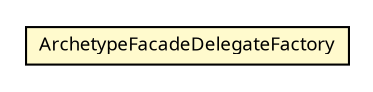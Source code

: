 #!/usr/local/bin/dot
#
# Class diagram 
# Generated by UMLGraph version R5_6 (http://www.umlgraph.org/)
#

digraph G {
	edge [fontname="Trebuchet MS",fontsize=10,labelfontname="Trebuchet MS",labelfontsize=10];
	node [fontname="Trebuchet MS",fontsize=10,shape=plaintext];
	nodesep=0.25;
	ranksep=0.5;
	// se.cambio.cds.openehr.model.facade.archetype.delegate.ArchetypeFacadeDelegateFactory
	c81433 [label=<<table title="se.cambio.cds.openehr.model.facade.archetype.delegate.ArchetypeFacadeDelegateFactory" border="0" cellborder="1" cellspacing="0" cellpadding="2" port="p" bgcolor="lemonChiffon" href="./ArchetypeFacadeDelegateFactory.html">
		<tr><td><table border="0" cellspacing="0" cellpadding="1">
<tr><td align="center" balign="center"><font face="Trebuchet MS"> ArchetypeFacadeDelegateFactory </font></td></tr>
		</table></td></tr>
		</table>>, URL="./ArchetypeFacadeDelegateFactory.html", fontname="Trebuchet MS", fontcolor="black", fontsize=9.0];
}

